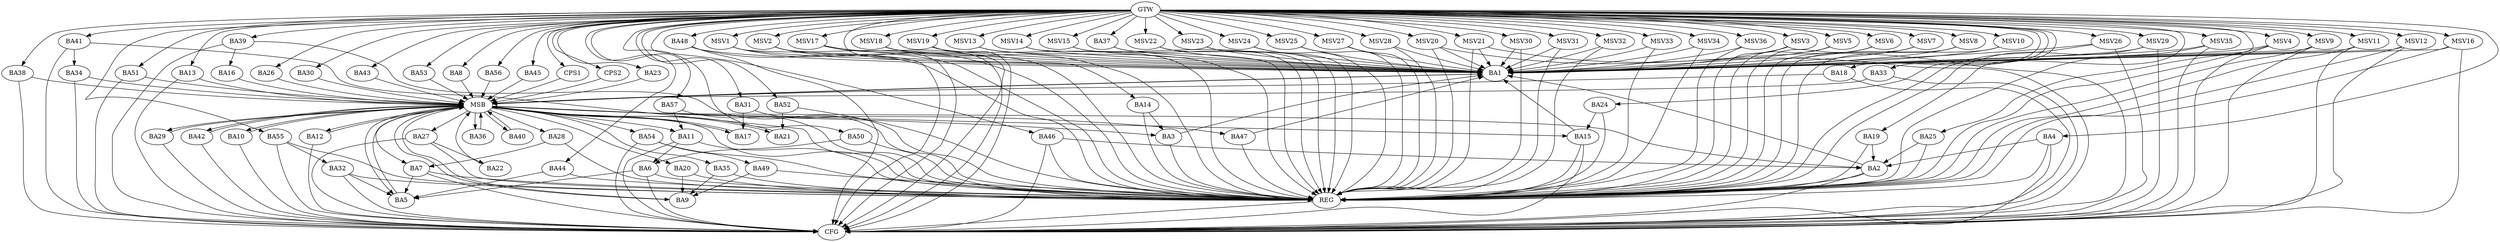 strict digraph G {
  BA1 [ label="BA1" ];
  BA2 [ label="BA2" ];
  BA3 [ label="BA3" ];
  BA4 [ label="BA4" ];
  BA5 [ label="BA5" ];
  BA6 [ label="BA6" ];
  BA7 [ label="BA7" ];
  BA8 [ label="BA8" ];
  BA9 [ label="BA9" ];
  BA10 [ label="BA10" ];
  BA11 [ label="BA11" ];
  BA12 [ label="BA12" ];
  BA13 [ label="BA13" ];
  BA14 [ label="BA14" ];
  BA15 [ label="BA15" ];
  BA16 [ label="BA16" ];
  BA17 [ label="BA17" ];
  BA18 [ label="BA18" ];
  BA19 [ label="BA19" ];
  BA20 [ label="BA20" ];
  BA21 [ label="BA21" ];
  BA22 [ label="BA22" ];
  BA23 [ label="BA23" ];
  BA24 [ label="BA24" ];
  BA25 [ label="BA25" ];
  BA26 [ label="BA26" ];
  BA27 [ label="BA27" ];
  BA28 [ label="BA28" ];
  BA29 [ label="BA29" ];
  BA30 [ label="BA30" ];
  BA31 [ label="BA31" ];
  BA32 [ label="BA32" ];
  BA33 [ label="BA33" ];
  BA34 [ label="BA34" ];
  BA35 [ label="BA35" ];
  BA36 [ label="BA36" ];
  BA37 [ label="BA37" ];
  BA38 [ label="BA38" ];
  BA39 [ label="BA39" ];
  BA40 [ label="BA40" ];
  BA41 [ label="BA41" ];
  BA42 [ label="BA42" ];
  BA43 [ label="BA43" ];
  BA44 [ label="BA44" ];
  BA45 [ label="BA45" ];
  BA46 [ label="BA46" ];
  BA47 [ label="BA47" ];
  BA48 [ label="BA48" ];
  BA49 [ label="BA49" ];
  BA50 [ label="BA50" ];
  BA51 [ label="BA51" ];
  BA52 [ label="BA52" ];
  BA53 [ label="BA53" ];
  BA54 [ label="BA54" ];
  BA55 [ label="BA55" ];
  BA56 [ label="BA56" ];
  BA57 [ label="BA57" ];
  CPS1 [ label="CPS1" ];
  CPS2 [ label="CPS2" ];
  GTW [ label="GTW" ];
  REG [ label="REG" ];
  MSB [ label="MSB" ];
  CFG [ label="CFG" ];
  MSV1 [ label="MSV1" ];
  MSV2 [ label="MSV2" ];
  MSV3 [ label="MSV3" ];
  MSV4 [ label="MSV4" ];
  MSV5 [ label="MSV5" ];
  MSV6 [ label="MSV6" ];
  MSV7 [ label="MSV7" ];
  MSV8 [ label="MSV8" ];
  MSV9 [ label="MSV9" ];
  MSV10 [ label="MSV10" ];
  MSV11 [ label="MSV11" ];
  MSV12 [ label="MSV12" ];
  MSV13 [ label="MSV13" ];
  MSV14 [ label="MSV14" ];
  MSV15 [ label="MSV15" ];
  MSV16 [ label="MSV16" ];
  MSV17 [ label="MSV17" ];
  MSV18 [ label="MSV18" ];
  MSV19 [ label="MSV19" ];
  MSV20 [ label="MSV20" ];
  MSV21 [ label="MSV21" ];
  MSV22 [ label="MSV22" ];
  MSV23 [ label="MSV23" ];
  MSV24 [ label="MSV24" ];
  MSV25 [ label="MSV25" ];
  MSV26 [ label="MSV26" ];
  MSV27 [ label="MSV27" ];
  MSV28 [ label="MSV28" ];
  MSV29 [ label="MSV29" ];
  MSV30 [ label="MSV30" ];
  MSV31 [ label="MSV31" ];
  MSV32 [ label="MSV32" ];
  MSV33 [ label="MSV33" ];
  MSV34 [ label="MSV34" ];
  MSV35 [ label="MSV35" ];
  MSV36 [ label="MSV36" ];
  BA2 -> BA1;
  BA3 -> BA1;
  BA4 -> BA2;
  BA6 -> BA5;
  BA7 -> BA5;
  BA11 -> BA6;
  BA14 -> BA3;
  BA15 -> BA1;
  BA19 -> BA2;
  BA20 -> BA9;
  BA24 -> BA15;
  BA25 -> BA2;
  BA27 -> BA22;
  BA28 -> BA7;
  BA31 -> BA17;
  BA32 -> BA5;
  BA35 -> BA9;
  BA37 -> BA1;
  BA39 -> BA16;
  BA41 -> BA34;
  BA44 -> BA5;
  BA46 -> BA2;
  BA47 -> BA1;
  BA48 -> BA1;
  BA49 -> BA9;
  BA50 -> BA6;
  BA52 -> BA21;
  BA54 -> BA49;
  BA55 -> BA32;
  BA57 -> BA11;
  GTW -> BA4;
  GTW -> BA8;
  GTW -> BA13;
  GTW -> BA14;
  GTW -> BA18;
  GTW -> BA19;
  GTW -> BA23;
  GTW -> BA24;
  GTW -> BA25;
  GTW -> BA26;
  GTW -> BA30;
  GTW -> BA31;
  GTW -> BA33;
  GTW -> BA37;
  GTW -> BA38;
  GTW -> BA39;
  GTW -> BA41;
  GTW -> BA43;
  GTW -> BA44;
  GTW -> BA45;
  GTW -> BA46;
  GTW -> BA48;
  GTW -> BA50;
  GTW -> BA51;
  GTW -> BA52;
  GTW -> BA53;
  GTW -> BA55;
  GTW -> BA56;
  GTW -> BA57;
  GTW -> CPS1;
  GTW -> CPS2;
  BA2 -> REG;
  BA3 -> REG;
  BA4 -> REG;
  BA6 -> REG;
  BA7 -> REG;
  BA11 -> REG;
  BA14 -> REG;
  BA15 -> REG;
  BA19 -> REG;
  BA20 -> REG;
  BA24 -> REG;
  BA25 -> REG;
  BA27 -> REG;
  BA28 -> REG;
  BA31 -> REG;
  BA32 -> REG;
  BA35 -> REG;
  BA37 -> REG;
  BA39 -> REG;
  BA41 -> REG;
  BA44 -> REG;
  BA46 -> REG;
  BA47 -> REG;
  BA48 -> REG;
  BA49 -> REG;
  BA50 -> REG;
  BA52 -> REG;
  BA54 -> REG;
  BA55 -> REG;
  BA57 -> REG;
  BA1 -> MSB;
  MSB -> BA2;
  MSB -> REG;
  BA5 -> MSB;
  MSB -> BA1;
  BA8 -> MSB;
  BA9 -> MSB;
  BA10 -> MSB;
  MSB -> BA9;
  BA12 -> MSB;
  MSB -> BA11;
  BA13 -> MSB;
  MSB -> BA3;
  BA16 -> MSB;
  BA17 -> MSB;
  MSB -> BA12;
  BA18 -> MSB;
  BA21 -> MSB;
  BA22 -> MSB;
  BA23 -> MSB;
  MSB -> BA15;
  BA26 -> MSB;
  BA29 -> MSB;
  BA30 -> MSB;
  BA33 -> MSB;
  BA34 -> MSB;
  MSB -> BA17;
  BA36 -> MSB;
  MSB -> BA35;
  BA38 -> MSB;
  BA40 -> MSB;
  MSB -> BA7;
  BA42 -> MSB;
  MSB -> BA28;
  BA43 -> MSB;
  BA45 -> MSB;
  BA51 -> MSB;
  BA53 -> MSB;
  BA56 -> MSB;
  MSB -> BA29;
  CPS1 -> MSB;
  MSB -> BA40;
  MSB -> BA27;
  MSB -> BA42;
  MSB -> BA5;
  MSB -> BA54;
  MSB -> BA10;
  CPS2 -> MSB;
  MSB -> BA36;
  MSB -> BA21;
  MSB -> BA47;
  MSB -> BA20;
  BA6 -> CFG;
  BA27 -> CFG;
  BA55 -> CFG;
  BA7 -> CFG;
  BA4 -> CFG;
  BA41 -> CFG;
  BA48 -> CFG;
  BA42 -> CFG;
  BA38 -> CFG;
  BA33 -> CFG;
  BA54 -> CFG;
  BA13 -> CFG;
  BA18 -> CFG;
  BA29 -> CFG;
  BA10 -> CFG;
  BA11 -> CFG;
  BA34 -> CFG;
  BA46 -> CFG;
  BA2 -> CFG;
  BA32 -> CFG;
  BA51 -> CFG;
  BA12 -> CFG;
  BA15 -> CFG;
  BA39 -> CFG;
  REG -> CFG;
  MSV1 -> BA1;
  MSV2 -> BA1;
  MSV3 -> BA1;
  MSV4 -> BA1;
  MSV5 -> BA1;
  MSV6 -> BA1;
  MSV7 -> BA1;
  GTW -> MSV1;
  MSV1 -> REG;
  MSV1 -> CFG;
  GTW -> MSV2;
  MSV2 -> REG;
  MSV2 -> CFG;
  GTW -> MSV3;
  MSV3 -> REG;
  GTW -> MSV4;
  MSV4 -> REG;
  MSV4 -> CFG;
  GTW -> MSV5;
  MSV5 -> REG;
  GTW -> MSV6;
  MSV6 -> REG;
  GTW -> MSV7;
  MSV7 -> REG;
  MSV8 -> BA1;
  MSV9 -> BA1;
  MSV10 -> BA1;
  GTW -> MSV8;
  MSV8 -> REG;
  GTW -> MSV9;
  MSV9 -> REG;
  MSV9 -> CFG;
  GTW -> MSV10;
  MSV10 -> REG;
  MSV11 -> BA1;
  GTW -> MSV11;
  MSV11 -> REG;
  MSV11 -> CFG;
  MSV12 -> BA1;
  MSV13 -> BA1;
  GTW -> MSV12;
  MSV12 -> REG;
  MSV12 -> CFG;
  GTW -> MSV13;
  MSV13 -> REG;
  MSV14 -> BA1;
  MSV15 -> BA1;
  MSV16 -> BA1;
  MSV17 -> BA1;
  MSV18 -> BA1;
  GTW -> MSV14;
  MSV14 -> REG;
  GTW -> MSV15;
  MSV15 -> REG;
  GTW -> MSV16;
  MSV16 -> REG;
  MSV16 -> CFG;
  GTW -> MSV17;
  MSV17 -> REG;
  MSV17 -> CFG;
  GTW -> MSV18;
  MSV18 -> REG;
  MSV18 -> CFG;
  MSV19 -> BA1;
  GTW -> MSV19;
  MSV19 -> REG;
  MSV19 -> CFG;
  MSV20 -> BA1;
  MSV21 -> BA1;
  GTW -> MSV20;
  MSV20 -> REG;
  MSV20 -> CFG;
  GTW -> MSV21;
  MSV21 -> REG;
  MSV21 -> CFG;
  MSV22 -> BA1;
  MSV23 -> BA1;
  GTW -> MSV22;
  MSV22 -> REG;
  GTW -> MSV23;
  MSV23 -> REG;
  MSV24 -> BA1;
  GTW -> MSV24;
  MSV24 -> REG;
  MSV25 -> BA1;
  GTW -> MSV25;
  MSV25 -> REG;
  MSV26 -> BA1;
  MSV27 -> BA1;
  GTW -> MSV26;
  MSV26 -> REG;
  MSV26 -> CFG;
  GTW -> MSV27;
  MSV27 -> REG;
  MSV28 -> BA1;
  GTW -> MSV28;
  MSV28 -> REG;
  MSV29 -> BA1;
  MSV30 -> BA1;
  GTW -> MSV29;
  MSV29 -> REG;
  MSV29 -> CFG;
  GTW -> MSV30;
  MSV30 -> REG;
  MSV31 -> BA1;
  MSV32 -> BA1;
  MSV33 -> BA1;
  GTW -> MSV31;
  MSV31 -> REG;
  GTW -> MSV32;
  MSV32 -> REG;
  GTW -> MSV33;
  MSV33 -> REG;
  MSV34 -> BA1;
  MSV35 -> BA1;
  MSV36 -> BA1;
  GTW -> MSV34;
  MSV34 -> REG;
  GTW -> MSV35;
  MSV35 -> REG;
  MSV35 -> CFG;
  GTW -> MSV36;
  MSV36 -> REG;
}
